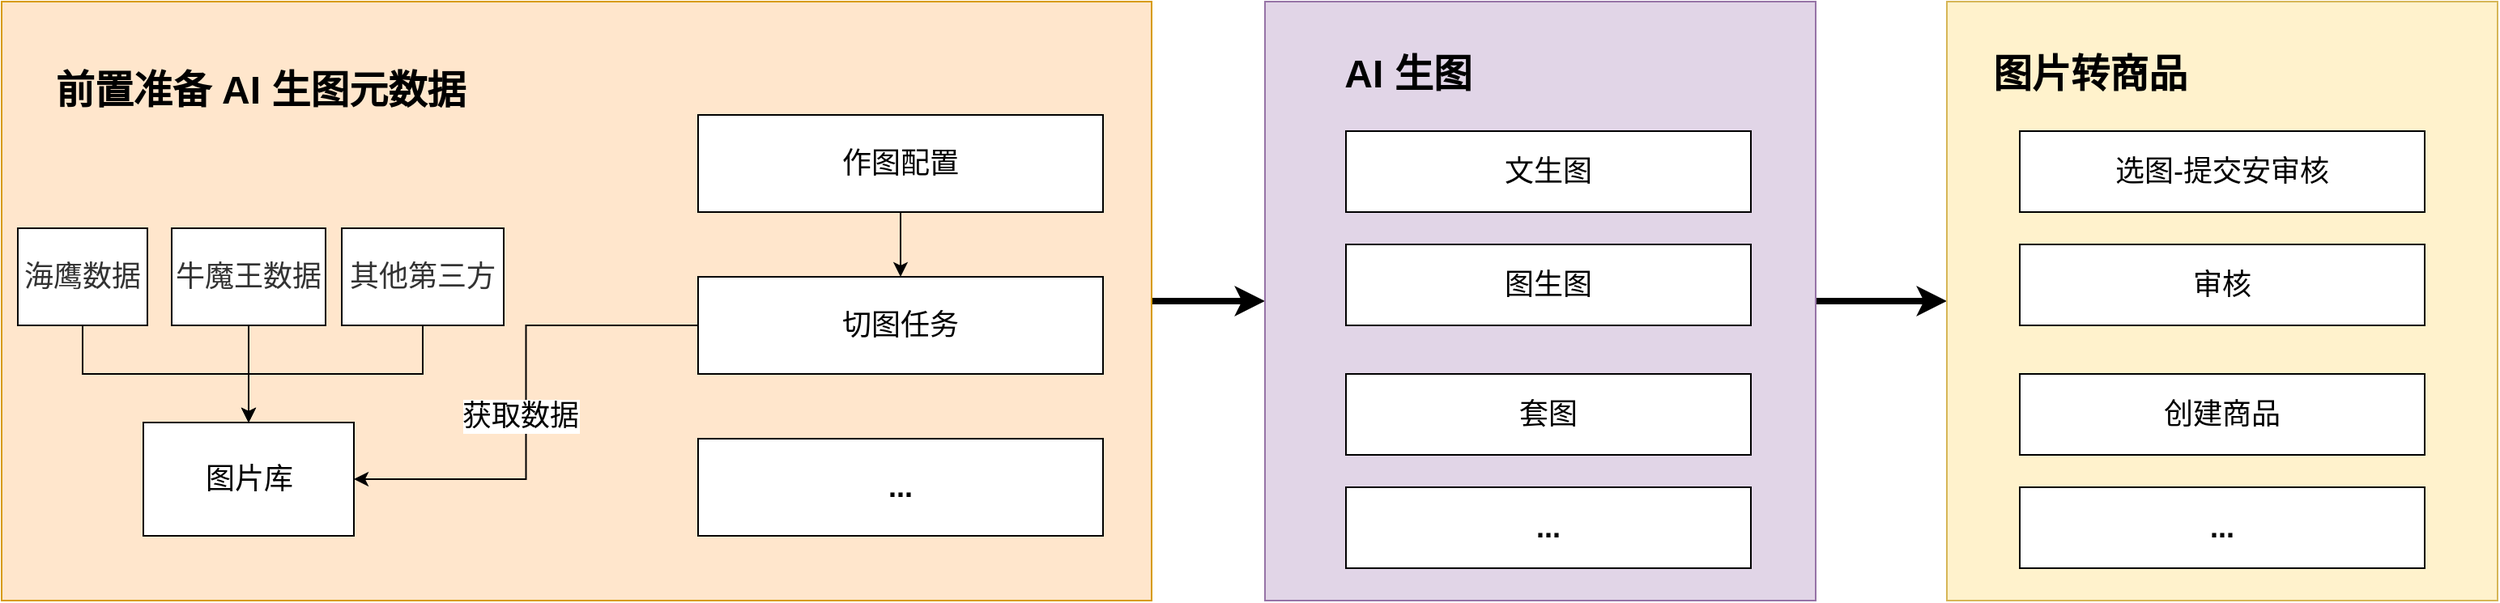 <mxfile version="24.8.6">
  <diagram name="第 1 页" id="-DGqVNVoVX-9x4ux3p5S">
    <mxGraphModel dx="1841" dy="514" grid="1" gridSize="10" guides="1" tooltips="1" connect="1" arrows="1" fold="1" page="1" pageScale="1" pageWidth="827" pageHeight="1169" math="0" shadow="0">
      <root>
        <mxCell id="0" />
        <mxCell id="1" parent="0" />
        <mxCell id="TBsJWtYZwbmAONtyt7oZ-15" style="edgeStyle=orthogonalEdgeStyle;rounded=0;orthogonalLoop=1;jettySize=auto;html=1;entryX=0;entryY=0.5;entryDx=0;entryDy=0;strokeWidth=4;" edge="1" parent="1" source="TBsJWtYZwbmAONtyt7oZ-1" target="TBsJWtYZwbmAONtyt7oZ-13">
          <mxGeometry relative="1" as="geometry" />
        </mxCell>
        <mxCell id="TBsJWtYZwbmAONtyt7oZ-1" value="" style="rounded=0;whiteSpace=wrap;html=1;fillColor=#ffe6cc;strokeColor=#d79b00;" vertex="1" parent="1">
          <mxGeometry x="-130" y="110" width="710" height="370" as="geometry" />
        </mxCell>
        <mxCell id="TBsJWtYZwbmAONtyt7oZ-2" value="&lt;font style=&quot;font-size: 24px;&quot;&gt;&lt;b style=&quot;&quot;&gt;前置准备 AI 生图元数据&lt;/b&gt;&lt;/font&gt;" style="text;html=1;align=center;verticalAlign=middle;whiteSpace=wrap;rounded=0;" vertex="1" parent="1">
          <mxGeometry x="-100" y="130" width="260" height="70" as="geometry" />
        </mxCell>
        <mxCell id="TBsJWtYZwbmAONtyt7oZ-12" style="edgeStyle=orthogonalEdgeStyle;rounded=0;orthogonalLoop=1;jettySize=auto;html=1;" edge="1" parent="1" source="TBsJWtYZwbmAONtyt7oZ-3" target="TBsJWtYZwbmAONtyt7oZ-4">
          <mxGeometry relative="1" as="geometry" />
        </mxCell>
        <mxCell id="TBsJWtYZwbmAONtyt7oZ-3" value="&lt;font style=&quot;font-size: 18px;&quot;&gt;作图配置&lt;/font&gt;" style="rounded=0;whiteSpace=wrap;html=1;" vertex="1" parent="1">
          <mxGeometry x="300" y="180" width="250" height="60" as="geometry" />
        </mxCell>
        <mxCell id="TBsJWtYZwbmAONtyt7oZ-10" style="edgeStyle=orthogonalEdgeStyle;rounded=0;orthogonalLoop=1;jettySize=auto;html=1;entryX=1;entryY=0.5;entryDx=0;entryDy=0;" edge="1" parent="1" source="TBsJWtYZwbmAONtyt7oZ-4" target="TBsJWtYZwbmAONtyt7oZ-5">
          <mxGeometry relative="1" as="geometry" />
        </mxCell>
        <mxCell id="TBsJWtYZwbmAONtyt7oZ-11" value="&lt;font style=&quot;font-size: 18px;&quot;&gt;获取数据&lt;/font&gt;" style="edgeLabel;html=1;align=center;verticalAlign=middle;resizable=0;points=[];" vertex="1" connectable="0" parent="TBsJWtYZwbmAONtyt7oZ-10">
          <mxGeometry x="-0.262" y="-2" relative="1" as="geometry">
            <mxPoint x="-2" y="48" as="offset" />
          </mxGeometry>
        </mxCell>
        <mxCell id="TBsJWtYZwbmAONtyt7oZ-4" value="&lt;font style=&quot;font-size: 18px;&quot;&gt;切图任务&lt;/font&gt;" style="rounded=0;whiteSpace=wrap;html=1;" vertex="1" parent="1">
          <mxGeometry x="300" y="280" width="250" height="60" as="geometry" />
        </mxCell>
        <mxCell id="TBsJWtYZwbmAONtyt7oZ-5" value="&lt;font style=&quot;font-size: 18px;&quot;&gt;图片库&lt;/font&gt;" style="rounded=0;whiteSpace=wrap;html=1;" vertex="1" parent="1">
          <mxGeometry x="-42.5" y="370" width="130" height="70" as="geometry" />
        </mxCell>
        <mxCell id="TBsJWtYZwbmAONtyt7oZ-7" value="" style="edgeStyle=orthogonalEdgeStyle;rounded=0;orthogonalLoop=1;jettySize=auto;html=1;" edge="1" parent="1" source="TBsJWtYZwbmAONtyt7oZ-6" target="TBsJWtYZwbmAONtyt7oZ-5">
          <mxGeometry relative="1" as="geometry" />
        </mxCell>
        <mxCell id="TBsJWtYZwbmAONtyt7oZ-6" value="&lt;span style=&quot;color: rgb(51, 51, 51); font-family: PingFangSC-Regular, &amp;quot;PingFang SC&amp;quot;, sans-serif; text-align: left;&quot;&gt;&lt;font style=&quot;font-size: 18px;&quot;&gt;海鹰数据&lt;/font&gt;&lt;/span&gt;" style="rounded=0;whiteSpace=wrap;html=1;" vertex="1" parent="1">
          <mxGeometry x="-120" y="250" width="80" height="60" as="geometry" />
        </mxCell>
        <mxCell id="TBsJWtYZwbmAONtyt7oZ-9" style="edgeStyle=orthogonalEdgeStyle;rounded=0;orthogonalLoop=1;jettySize=auto;html=1;" edge="1" parent="1" source="TBsJWtYZwbmAONtyt7oZ-8" target="TBsJWtYZwbmAONtyt7oZ-5">
          <mxGeometry relative="1" as="geometry" />
        </mxCell>
        <mxCell id="TBsJWtYZwbmAONtyt7oZ-8" value="&lt;span style=&quot;color: rgb(51, 51, 51); font-family: PingFangSC-Regular, &amp;quot;PingFang SC&amp;quot;, sans-serif; text-align: left;&quot;&gt;&lt;font style=&quot;font-size: 18px;&quot;&gt;牛魔王数据&lt;/font&gt;&lt;/span&gt;" style="rounded=0;whiteSpace=wrap;html=1;" vertex="1" parent="1">
          <mxGeometry x="-25" y="250" width="95" height="60" as="geometry" />
        </mxCell>
        <mxCell id="TBsJWtYZwbmAONtyt7oZ-28" style="edgeStyle=orthogonalEdgeStyle;rounded=0;orthogonalLoop=1;jettySize=auto;html=1;entryX=0;entryY=0.5;entryDx=0;entryDy=0;strokeWidth=4;" edge="1" parent="1" source="TBsJWtYZwbmAONtyt7oZ-13" target="TBsJWtYZwbmAONtyt7oZ-22">
          <mxGeometry relative="1" as="geometry" />
        </mxCell>
        <mxCell id="TBsJWtYZwbmAONtyt7oZ-13" value="" style="rounded=0;whiteSpace=wrap;html=1;fillColor=#e1d5e7;strokeColor=#9673a6;" vertex="1" parent="1">
          <mxGeometry x="650" y="110" width="340" height="370" as="geometry" />
        </mxCell>
        <mxCell id="TBsJWtYZwbmAONtyt7oZ-14" value="&lt;font style=&quot;font-size: 24px;&quot;&gt;&lt;b style=&quot;&quot;&gt;AI 生图&lt;/b&gt;&lt;/font&gt;" style="text;html=1;align=center;verticalAlign=middle;whiteSpace=wrap;rounded=0;" vertex="1" parent="1">
          <mxGeometry x="670" y="120" width="137" height="70" as="geometry" />
        </mxCell>
        <mxCell id="TBsJWtYZwbmAONtyt7oZ-16" value="&lt;font style=&quot;font-size: 18px;&quot;&gt;文生图&lt;/font&gt;" style="rounded=0;whiteSpace=wrap;html=1;" vertex="1" parent="1">
          <mxGeometry x="700" y="190" width="250" height="50" as="geometry" />
        </mxCell>
        <mxCell id="TBsJWtYZwbmAONtyt7oZ-17" value="&lt;font style=&quot;font-size: 18px;&quot;&gt;图生图&lt;/font&gt;" style="rounded=0;whiteSpace=wrap;html=1;" vertex="1" parent="1">
          <mxGeometry x="700" y="260" width="250" height="50" as="geometry" />
        </mxCell>
        <mxCell id="TBsJWtYZwbmAONtyt7oZ-18" value="&lt;font style=&quot;font-size: 18px;&quot;&gt;套图&lt;/font&gt;" style="rounded=0;whiteSpace=wrap;html=1;" vertex="1" parent="1">
          <mxGeometry x="700" y="340" width="250" height="50" as="geometry" />
        </mxCell>
        <mxCell id="TBsJWtYZwbmAONtyt7oZ-19" value="&lt;span style=&quot;font-size: 18px;&quot;&gt;&lt;b&gt;...&lt;/b&gt;&lt;/span&gt;" style="rounded=0;whiteSpace=wrap;html=1;" vertex="1" parent="1">
          <mxGeometry x="700" y="410" width="250" height="50" as="geometry" />
        </mxCell>
        <mxCell id="TBsJWtYZwbmAONtyt7oZ-21" style="edgeStyle=orthogonalEdgeStyle;rounded=0;orthogonalLoop=1;jettySize=auto;html=1;entryX=0.5;entryY=0;entryDx=0;entryDy=0;exitX=0.5;exitY=1;exitDx=0;exitDy=0;" edge="1" parent="1" source="TBsJWtYZwbmAONtyt7oZ-20" target="TBsJWtYZwbmAONtyt7oZ-5">
          <mxGeometry relative="1" as="geometry" />
        </mxCell>
        <mxCell id="TBsJWtYZwbmAONtyt7oZ-20" value="&lt;div style=&quot;text-align: left;&quot;&gt;&lt;span style=&quot;background-color: initial;&quot;&gt;&lt;font style=&quot;font-size: 18px;&quot; face=&quot;PingFangSC-Regular, PingFang SC, sans-serif&quot; color=&quot;#333333&quot;&gt;其他第三方&lt;/font&gt;&lt;/span&gt;&lt;/div&gt;" style="rounded=0;whiteSpace=wrap;html=1;" vertex="1" parent="1">
          <mxGeometry x="80" y="250" width="100" height="60" as="geometry" />
        </mxCell>
        <mxCell id="TBsJWtYZwbmAONtyt7oZ-22" value="" style="rounded=0;whiteSpace=wrap;html=1;fillColor=#fff2cc;strokeColor=#d6b656;" vertex="1" parent="1">
          <mxGeometry x="1071" y="110" width="340" height="370" as="geometry" />
        </mxCell>
        <mxCell id="TBsJWtYZwbmAONtyt7oZ-23" value="&lt;span style=&quot;font-size: 24px;&quot;&gt;&lt;b&gt;图片转商品&lt;/b&gt;&lt;/span&gt;" style="text;html=1;align=center;verticalAlign=middle;whiteSpace=wrap;rounded=0;" vertex="1" parent="1">
          <mxGeometry x="1091" y="120" width="137" height="70" as="geometry" />
        </mxCell>
        <mxCell id="TBsJWtYZwbmAONtyt7oZ-24" value="&lt;font style=&quot;font-size: 18px;&quot;&gt;选图-提交安审核&lt;/font&gt;" style="rounded=0;whiteSpace=wrap;html=1;" vertex="1" parent="1">
          <mxGeometry x="1116" y="190" width="250" height="50" as="geometry" />
        </mxCell>
        <mxCell id="TBsJWtYZwbmAONtyt7oZ-25" value="&lt;font style=&quot;font-size: 18px;&quot;&gt;审核&lt;/font&gt;" style="rounded=0;whiteSpace=wrap;html=1;" vertex="1" parent="1">
          <mxGeometry x="1116" y="260" width="250" height="50" as="geometry" />
        </mxCell>
        <mxCell id="TBsJWtYZwbmAONtyt7oZ-29" value="&lt;font style=&quot;font-size: 18px;&quot;&gt;创建商品&lt;/font&gt;" style="rounded=0;whiteSpace=wrap;html=1;" vertex="1" parent="1">
          <mxGeometry x="1116" y="340" width="250" height="50" as="geometry" />
        </mxCell>
        <mxCell id="TBsJWtYZwbmAONtyt7oZ-30" value="&lt;span style=&quot;font-size: 18px;&quot;&gt;&lt;b&gt;...&lt;/b&gt;&lt;/span&gt;" style="rounded=0;whiteSpace=wrap;html=1;" vertex="1" parent="1">
          <mxGeometry x="1116" y="410" width="250" height="50" as="geometry" />
        </mxCell>
        <mxCell id="TBsJWtYZwbmAONtyt7oZ-31" value="&lt;span style=&quot;font-size: 18px;&quot;&gt;&lt;b&gt;...&lt;/b&gt;&lt;/span&gt;" style="rounded=0;whiteSpace=wrap;html=1;" vertex="1" parent="1">
          <mxGeometry x="300" y="380" width="250" height="60" as="geometry" />
        </mxCell>
      </root>
    </mxGraphModel>
  </diagram>
</mxfile>
